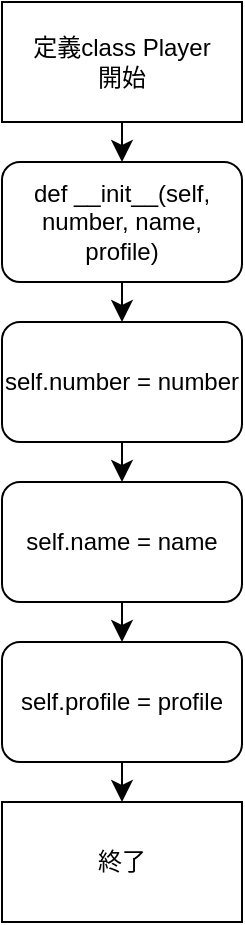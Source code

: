 <mxfile version="24.6.2" type="onedrive">
  <diagram name="ページ1" id="tBsDbyhqc14Bj6tZ-HFH">
    <mxGraphModel grid="1" page="0" gridSize="10" guides="1" tooltips="1" connect="1" arrows="1" fold="1" pageScale="1" pageWidth="827" pageHeight="1169" math="0" shadow="0">
      <root>
        <mxCell id="0" />
        <mxCell id="1" parent="0" />
        <mxCell id="TO5YxubZ-xdrTfeEKAxI-7" style="edgeStyle=none;curved=1;rounded=0;orthogonalLoop=1;jettySize=auto;html=1;exitX=0.5;exitY=1;exitDx=0;exitDy=0;fontSize=12;startSize=8;endSize=8;" edge="1" parent="1" source="TO5YxubZ-xdrTfeEKAxI-1" target="TO5YxubZ-xdrTfeEKAxI-2">
          <mxGeometry relative="1" as="geometry" />
        </mxCell>
        <mxCell id="TO5YxubZ-xdrTfeEKAxI-1" value="定義class Player&lt;div&gt;開始&lt;/div&gt;" style="rounded=0;whiteSpace=wrap;html=1;" vertex="1" parent="1">
          <mxGeometry x="-320" y="-120" width="120" height="60" as="geometry" />
        </mxCell>
        <mxCell id="TO5YxubZ-xdrTfeEKAxI-8" style="edgeStyle=none;curved=1;rounded=0;orthogonalLoop=1;jettySize=auto;html=1;exitX=0.5;exitY=1;exitDx=0;exitDy=0;entryX=0.5;entryY=0;entryDx=0;entryDy=0;fontSize=12;startSize=8;endSize=8;" edge="1" parent="1" source="TO5YxubZ-xdrTfeEKAxI-2" target="TO5YxubZ-xdrTfeEKAxI-3">
          <mxGeometry relative="1" as="geometry" />
        </mxCell>
        <mxCell id="TO5YxubZ-xdrTfeEKAxI-2" value="def __init__(self, number, name, profile)" style="rounded=1;whiteSpace=wrap;html=1;" vertex="1" parent="1">
          <mxGeometry x="-320" y="-40" width="120" height="60" as="geometry" />
        </mxCell>
        <mxCell id="TO5YxubZ-xdrTfeEKAxI-9" style="edgeStyle=none;curved=1;rounded=0;orthogonalLoop=1;jettySize=auto;html=1;exitX=0.5;exitY=1;exitDx=0;exitDy=0;entryX=0.5;entryY=0;entryDx=0;entryDy=0;fontSize=12;startSize=8;endSize=8;" edge="1" parent="1" source="TO5YxubZ-xdrTfeEKAxI-3" target="TO5YxubZ-xdrTfeEKAxI-5">
          <mxGeometry relative="1" as="geometry" />
        </mxCell>
        <mxCell id="TO5YxubZ-xdrTfeEKAxI-3" value="self.number = number" style="rounded=1;whiteSpace=wrap;html=1;" vertex="1" parent="1">
          <mxGeometry x="-320" y="40" width="120" height="60" as="geometry" />
        </mxCell>
        <mxCell id="TO5YxubZ-xdrTfeEKAxI-11" style="edgeStyle=none;curved=1;rounded=0;orthogonalLoop=1;jettySize=auto;html=1;exitX=0.5;exitY=1;exitDx=0;exitDy=0;entryX=0.5;entryY=0;entryDx=0;entryDy=0;fontSize=12;startSize=8;endSize=8;" edge="1" parent="1" source="TO5YxubZ-xdrTfeEKAxI-4" target="TO5YxubZ-xdrTfeEKAxI-6">
          <mxGeometry relative="1" as="geometry" />
        </mxCell>
        <mxCell id="TO5YxubZ-xdrTfeEKAxI-4" value="self.profile = profile" style="rounded=1;whiteSpace=wrap;html=1;" vertex="1" parent="1">
          <mxGeometry x="-320" y="200" width="120" height="60" as="geometry" />
        </mxCell>
        <mxCell id="TO5YxubZ-xdrTfeEKAxI-10" style="edgeStyle=none;curved=1;rounded=0;orthogonalLoop=1;jettySize=auto;html=1;exitX=0.5;exitY=1;exitDx=0;exitDy=0;fontSize=12;startSize=8;endSize=8;" edge="1" parent="1" source="TO5YxubZ-xdrTfeEKAxI-5" target="TO5YxubZ-xdrTfeEKAxI-4">
          <mxGeometry relative="1" as="geometry" />
        </mxCell>
        <mxCell id="TO5YxubZ-xdrTfeEKAxI-5" value="self.name = name" style="rounded=1;whiteSpace=wrap;html=1;" vertex="1" parent="1">
          <mxGeometry x="-320" y="120" width="120" height="60" as="geometry" />
        </mxCell>
        <mxCell id="TO5YxubZ-xdrTfeEKAxI-6" value="終了" style="rounded=0;whiteSpace=wrap;html=1;" vertex="1" parent="1">
          <mxGeometry x="-320" y="280" width="120" height="60" as="geometry" />
        </mxCell>
      </root>
    </mxGraphModel>
  </diagram>
</mxfile>
